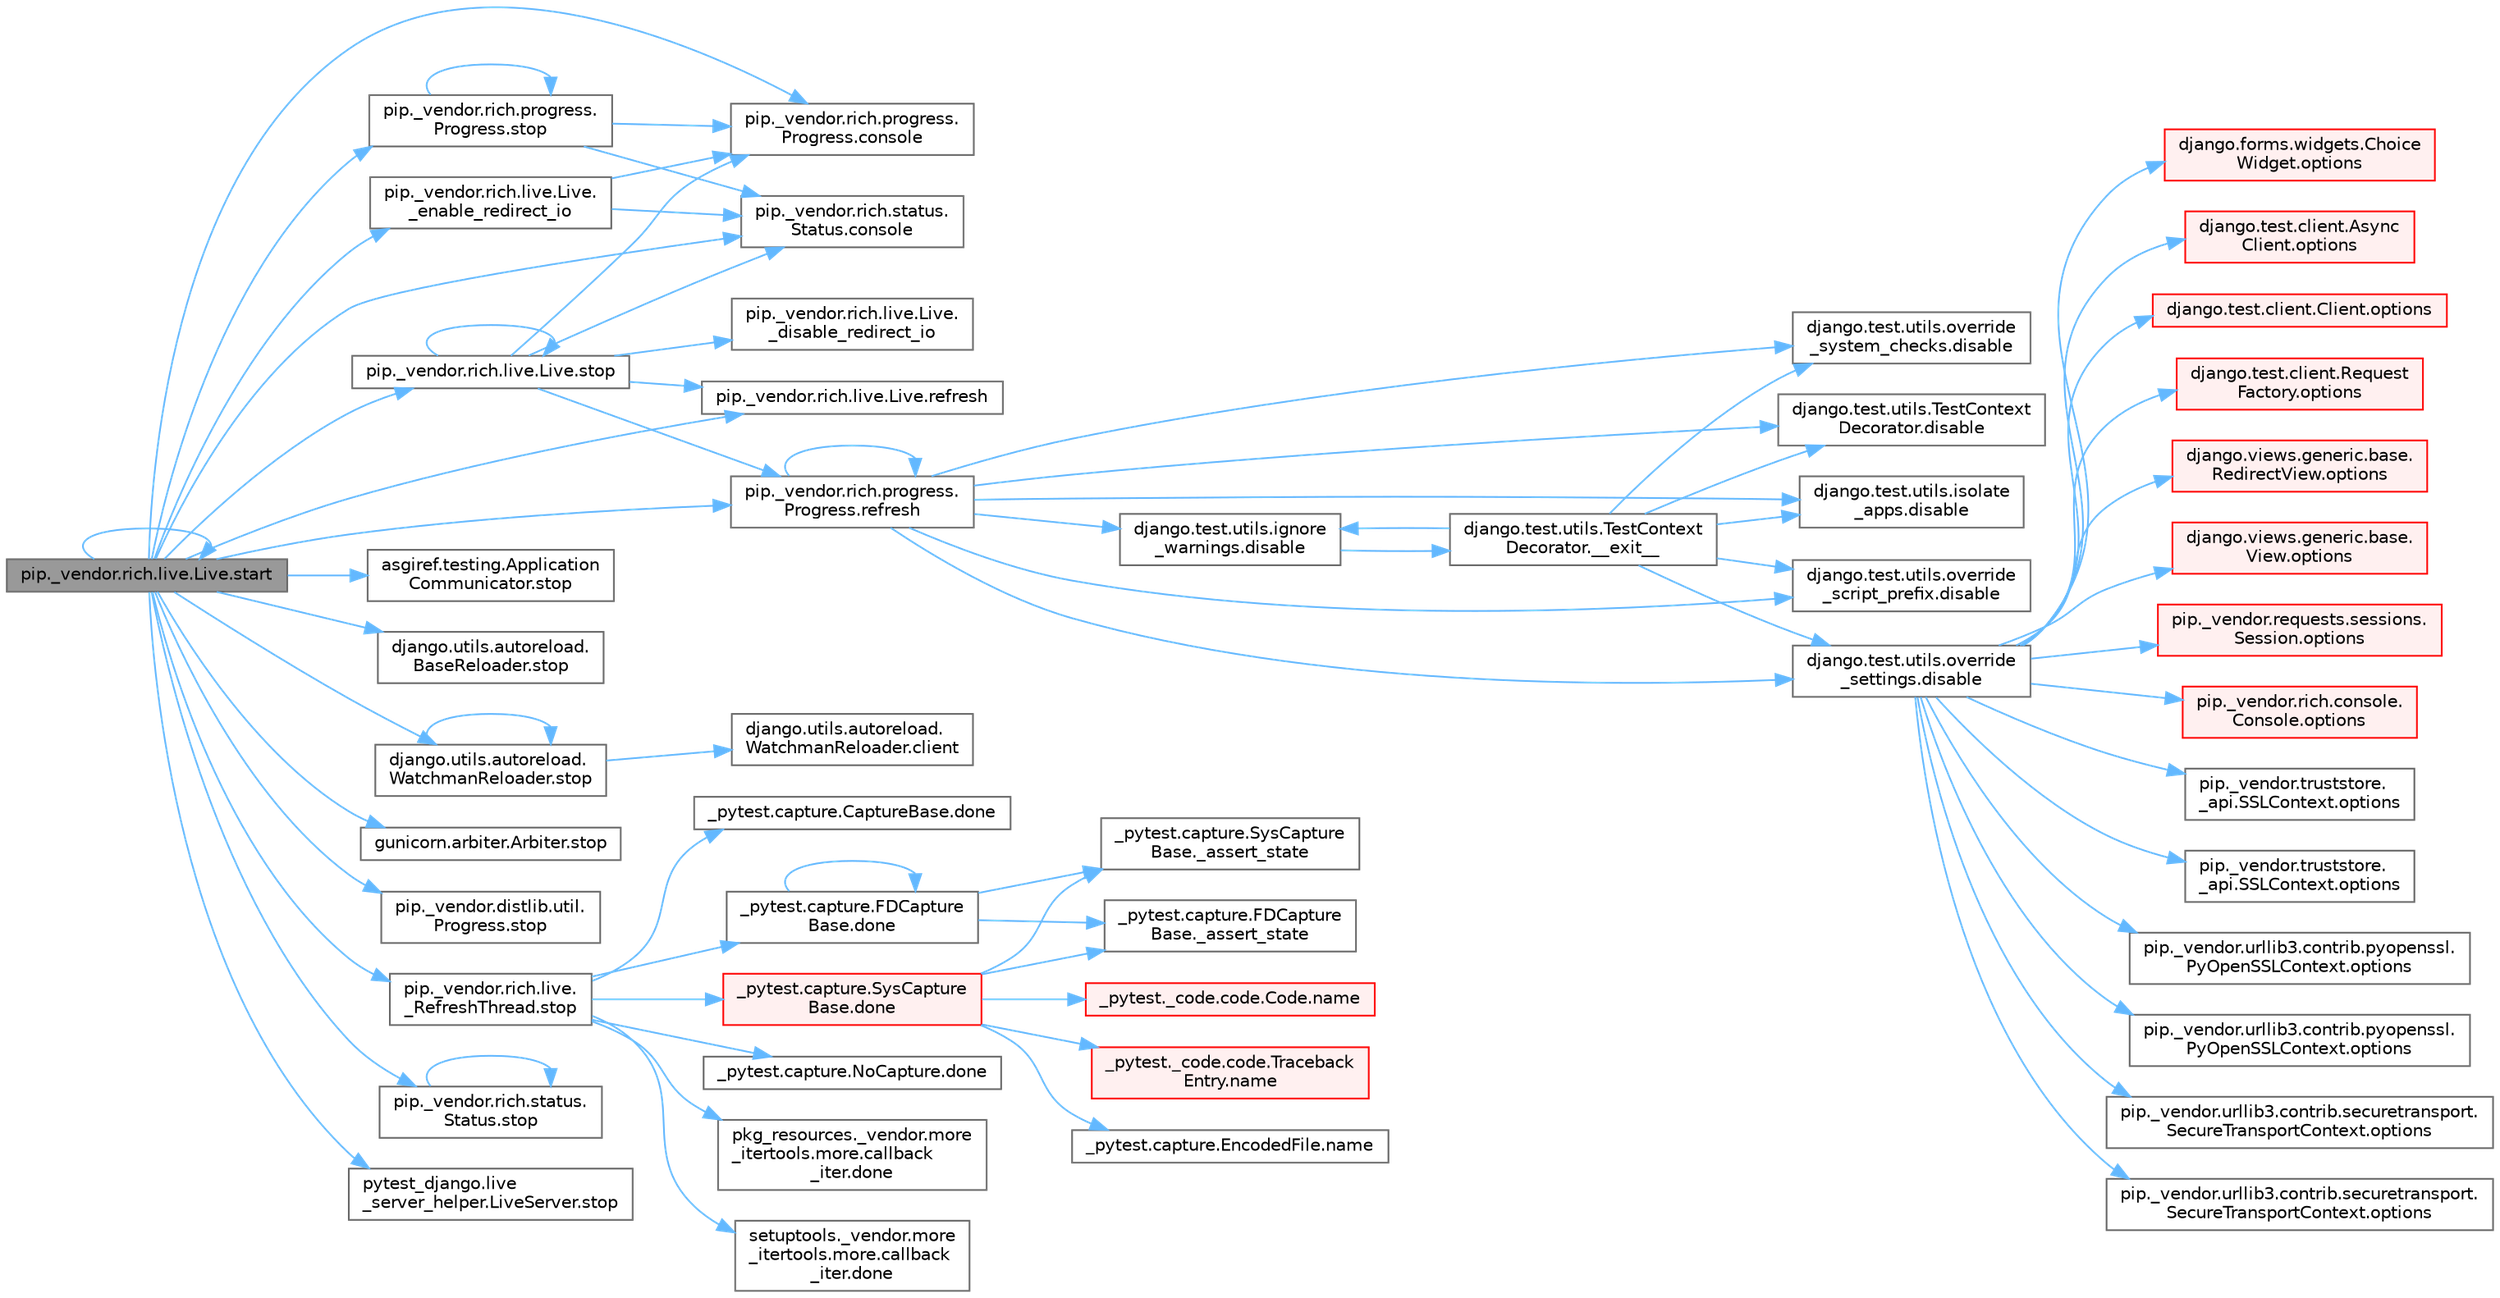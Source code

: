 digraph "pip._vendor.rich.live.Live.start"
{
 // LATEX_PDF_SIZE
  bgcolor="transparent";
  edge [fontname=Helvetica,fontsize=10,labelfontname=Helvetica,labelfontsize=10];
  node [fontname=Helvetica,fontsize=10,shape=box,height=0.2,width=0.4];
  rankdir="LR";
  Node1 [id="Node000001",label="pip._vendor.rich.live.Live.start",height=0.2,width=0.4,color="gray40", fillcolor="grey60", style="filled", fontcolor="black",tooltip=" "];
  Node1 -> Node2 [id="edge1_Node000001_Node000002",color="steelblue1",style="solid",tooltip=" "];
  Node2 [id="Node000002",label="pip._vendor.rich.live.Live.\l_enable_redirect_io",height=0.2,width=0.4,color="grey40", fillcolor="white", style="filled",URL="$classpip_1_1__vendor_1_1rich_1_1live_1_1_live.html#a2334e4a1ec212587b32673e625f01e98",tooltip=" "];
  Node2 -> Node3 [id="edge2_Node000002_Node000003",color="steelblue1",style="solid",tooltip=" "];
  Node3 [id="Node000003",label="pip._vendor.rich.progress.\lProgress.console",height=0.2,width=0.4,color="grey40", fillcolor="white", style="filled",URL="$classpip_1_1__vendor_1_1rich_1_1progress_1_1_progress.html#a305fb20d20396c0dd67ac80a28aa9a1d",tooltip=" "];
  Node2 -> Node4 [id="edge3_Node000002_Node000004",color="steelblue1",style="solid",tooltip=" "];
  Node4 [id="Node000004",label="pip._vendor.rich.status.\lStatus.console",height=0.2,width=0.4,color="grey40", fillcolor="white", style="filled",URL="$classpip_1_1__vendor_1_1rich_1_1status_1_1_status.html#ace3cadb1aad4de049f8c26fa9211e4f7",tooltip=" "];
  Node1 -> Node3 [id="edge4_Node000001_Node000003",color="steelblue1",style="solid",tooltip=" "];
  Node1 -> Node4 [id="edge5_Node000001_Node000004",color="steelblue1",style="solid",tooltip=" "];
  Node1 -> Node5 [id="edge6_Node000001_Node000005",color="steelblue1",style="solid",tooltip=" "];
  Node5 [id="Node000005",label="pip._vendor.rich.live.Live.refresh",height=0.2,width=0.4,color="grey40", fillcolor="white", style="filled",URL="$classpip_1_1__vendor_1_1rich_1_1live_1_1_live.html#a898af4f99a1ea11e331166c27c0c202b",tooltip=" "];
  Node1 -> Node6 [id="edge7_Node000001_Node000006",color="steelblue1",style="solid",tooltip=" "];
  Node6 [id="Node000006",label="pip._vendor.rich.progress.\lProgress.refresh",height=0.2,width=0.4,color="grey40", fillcolor="white", style="filled",URL="$classpip_1_1__vendor_1_1rich_1_1progress_1_1_progress.html#a88dcdf9d00bbfe350b6c4b23b5670579",tooltip=" "];
  Node6 -> Node7 [id="edge8_Node000006_Node000007",color="steelblue1",style="solid",tooltip=" "];
  Node7 [id="Node000007",label="django.test.utils.ignore\l_warnings.disable",height=0.2,width=0.4,color="grey40", fillcolor="white", style="filled",URL="$classdjango_1_1test_1_1utils_1_1ignore__warnings.html#af1e5bafbbda3277c2402f39db212ca5b",tooltip=" "];
  Node7 -> Node8 [id="edge9_Node000007_Node000008",color="steelblue1",style="solid",tooltip=" "];
  Node8 [id="Node000008",label="django.test.utils.TestContext\lDecorator.__exit__",height=0.2,width=0.4,color="grey40", fillcolor="white", style="filled",URL="$classdjango_1_1test_1_1utils_1_1_test_context_decorator.html#a8e3dbed618318d4b97eb5621ed5640f7",tooltip=" "];
  Node8 -> Node7 [id="edge10_Node000008_Node000007",color="steelblue1",style="solid",tooltip=" "];
  Node8 -> Node9 [id="edge11_Node000008_Node000009",color="steelblue1",style="solid",tooltip=" "];
  Node9 [id="Node000009",label="django.test.utils.isolate\l_apps.disable",height=0.2,width=0.4,color="grey40", fillcolor="white", style="filled",URL="$classdjango_1_1test_1_1utils_1_1isolate__apps.html#aa6e861e7fb291eb6a411ad1b678389ac",tooltip=" "];
  Node8 -> Node10 [id="edge12_Node000008_Node000010",color="steelblue1",style="solid",tooltip=" "];
  Node10 [id="Node000010",label="django.test.utils.override\l_script_prefix.disable",height=0.2,width=0.4,color="grey40", fillcolor="white", style="filled",URL="$classdjango_1_1test_1_1utils_1_1override__script__prefix.html#a4c4ae43c791a42ddb6ba29f52fa231b2",tooltip=" "];
  Node8 -> Node11 [id="edge13_Node000008_Node000011",color="steelblue1",style="solid",tooltip=" "];
  Node11 [id="Node000011",label="django.test.utils.override\l_settings.disable",height=0.2,width=0.4,color="grey40", fillcolor="white", style="filled",URL="$classdjango_1_1test_1_1utils_1_1override__settings.html#a3308964de996d3516f1122d5962fe8ba",tooltip=" "];
  Node11 -> Node12 [id="edge14_Node000011_Node000012",color="steelblue1",style="solid",tooltip=" "];
  Node12 [id="Node000012",label="django.forms.widgets.Choice\lWidget.options",height=0.2,width=0.4,color="red", fillcolor="#FFF0F0", style="filled",URL="$classdjango_1_1forms_1_1widgets_1_1_choice_widget.html#a8575b90386fc2027f38ea00133cef250",tooltip=" "];
  Node11 -> Node267 [id="edge15_Node000011_Node000267",color="steelblue1",style="solid",tooltip=" "];
  Node267 [id="Node000267",label="django.test.client.Async\lClient.options",height=0.2,width=0.4,color="red", fillcolor="#FFF0F0", style="filled",URL="$classdjango_1_1test_1_1client_1_1_async_client.html#a84509c6347cbc018e6335b924ec841a2",tooltip=" "];
  Node11 -> Node1464 [id="edge16_Node000011_Node001464",color="steelblue1",style="solid",tooltip=" "];
  Node1464 [id="Node001464",label="django.test.client.Client.options",height=0.2,width=0.4,color="red", fillcolor="#FFF0F0", style="filled",URL="$classdjango_1_1test_1_1client_1_1_client.html#a839ea6375ca2184b3b60550938b6824c",tooltip=" "];
  Node11 -> Node1466 [id="edge17_Node000011_Node001466",color="steelblue1",style="solid",tooltip=" "];
  Node1466 [id="Node001466",label="django.test.client.Request\lFactory.options",height=0.2,width=0.4,color="red", fillcolor="#FFF0F0", style="filled",URL="$classdjango_1_1test_1_1client_1_1_request_factory.html#a438a7e1be2437d680cd78d11dee77c54",tooltip=" "];
  Node11 -> Node1470 [id="edge18_Node000011_Node001470",color="steelblue1",style="solid",tooltip=" "];
  Node1470 [id="Node001470",label="django.views.generic.base.\lRedirectView.options",height=0.2,width=0.4,color="red", fillcolor="#FFF0F0", style="filled",URL="$classdjango_1_1views_1_1generic_1_1base_1_1_redirect_view.html#a444de156c79647344c987295c47a76e1",tooltip=" "];
  Node11 -> Node1658 [id="edge19_Node000011_Node001658",color="steelblue1",style="solid",tooltip=" "];
  Node1658 [id="Node001658",label="django.views.generic.base.\lView.options",height=0.2,width=0.4,color="red", fillcolor="#FFF0F0", style="filled",URL="$classdjango_1_1views_1_1generic_1_1base_1_1_view.html#a4d1dc440a5bae11bd7859d20ca9948e1",tooltip=" "];
  Node11 -> Node1661 [id="edge20_Node000011_Node001661",color="steelblue1",style="solid",tooltip=" "];
  Node1661 [id="Node001661",label="pip._vendor.requests.sessions.\lSession.options",height=0.2,width=0.4,color="red", fillcolor="#FFF0F0", style="filled",URL="$classpip_1_1__vendor_1_1requests_1_1sessions_1_1_session.html#a210270880f90521b3b3014748ecd87e9",tooltip=" "];
  Node11 -> Node1662 [id="edge21_Node000011_Node001662",color="steelblue1",style="solid",tooltip=" "];
  Node1662 [id="Node001662",label="pip._vendor.rich.console.\lConsole.options",height=0.2,width=0.4,color="red", fillcolor="#FFF0F0", style="filled",URL="$classpip_1_1__vendor_1_1rich_1_1console_1_1_console.html#a41c8efe30ea45a9a4a3f8c34c688fe00",tooltip=" "];
  Node11 -> Node1699 [id="edge22_Node000011_Node001699",color="steelblue1",style="solid",tooltip=" "];
  Node1699 [id="Node001699",label="pip._vendor.truststore.\l_api.SSLContext.options",height=0.2,width=0.4,color="grey40", fillcolor="white", style="filled",URL="$classpip_1_1__vendor_1_1truststore_1_1__api_1_1_s_s_l_context.html#a6755b8a82c0de77273744b73a826678d",tooltip=" "];
  Node11 -> Node1700 [id="edge23_Node000011_Node001700",color="steelblue1",style="solid",tooltip=" "];
  Node1700 [id="Node001700",label="pip._vendor.truststore.\l_api.SSLContext.options",height=0.2,width=0.4,color="grey40", fillcolor="white", style="filled",URL="$classpip_1_1__vendor_1_1truststore_1_1__api_1_1_s_s_l_context.html#a90bd5b81f087b6628b2f681ce6cffcd6",tooltip=" "];
  Node11 -> Node1701 [id="edge24_Node000011_Node001701",color="steelblue1",style="solid",tooltip=" "];
  Node1701 [id="Node001701",label="pip._vendor.urllib3.contrib.pyopenssl.\lPyOpenSSLContext.options",height=0.2,width=0.4,color="grey40", fillcolor="white", style="filled",URL="$classpip_1_1__vendor_1_1urllib3_1_1contrib_1_1pyopenssl_1_1_py_open_s_s_l_context.html#a3f539cc9d4b91d2fb90d7f8aef3810c1",tooltip=" "];
  Node11 -> Node1702 [id="edge25_Node000011_Node001702",color="steelblue1",style="solid",tooltip=" "];
  Node1702 [id="Node001702",label="pip._vendor.urllib3.contrib.pyopenssl.\lPyOpenSSLContext.options",height=0.2,width=0.4,color="grey40", fillcolor="white", style="filled",URL="$classpip_1_1__vendor_1_1urllib3_1_1contrib_1_1pyopenssl_1_1_py_open_s_s_l_context.html#a8475fc4f3e83d92654b066a9422908dc",tooltip=" "];
  Node11 -> Node1703 [id="edge26_Node000011_Node001703",color="steelblue1",style="solid",tooltip=" "];
  Node1703 [id="Node001703",label="pip._vendor.urllib3.contrib.securetransport.\lSecureTransportContext.options",height=0.2,width=0.4,color="grey40", fillcolor="white", style="filled",URL="$classpip_1_1__vendor_1_1urllib3_1_1contrib_1_1securetransport_1_1_secure_transport_context.html#ae19920941647ed0b43e0ed7d96e12457",tooltip=" "];
  Node11 -> Node1704 [id="edge27_Node000011_Node001704",color="steelblue1",style="solid",tooltip=" "];
  Node1704 [id="Node001704",label="pip._vendor.urllib3.contrib.securetransport.\lSecureTransportContext.options",height=0.2,width=0.4,color="grey40", fillcolor="white", style="filled",URL="$classpip_1_1__vendor_1_1urllib3_1_1contrib_1_1securetransport_1_1_secure_transport_context.html#acf6c1ec11ca09e30c9c70d7dc26afacd",tooltip=" "];
  Node8 -> Node3761 [id="edge28_Node000008_Node003761",color="steelblue1",style="solid",tooltip=" "];
  Node3761 [id="Node003761",label="django.test.utils.override\l_system_checks.disable",height=0.2,width=0.4,color="grey40", fillcolor="white", style="filled",URL="$classdjango_1_1test_1_1utils_1_1override__system__checks.html#a09c8d27c17f549e99207253090f4573d",tooltip=" "];
  Node8 -> Node3762 [id="edge29_Node000008_Node003762",color="steelblue1",style="solid",tooltip=" "];
  Node3762 [id="Node003762",label="django.test.utils.TestContext\lDecorator.disable",height=0.2,width=0.4,color="grey40", fillcolor="white", style="filled",URL="$classdjango_1_1test_1_1utils_1_1_test_context_decorator.html#a2dbf729a5c5bc9bbac2352fdfd11d64e",tooltip=" "];
  Node6 -> Node9 [id="edge30_Node000006_Node000009",color="steelblue1",style="solid",tooltip=" "];
  Node6 -> Node10 [id="edge31_Node000006_Node000010",color="steelblue1",style="solid",tooltip=" "];
  Node6 -> Node11 [id="edge32_Node000006_Node000011",color="steelblue1",style="solid",tooltip=" "];
  Node6 -> Node3761 [id="edge33_Node000006_Node003761",color="steelblue1",style="solid",tooltip=" "];
  Node6 -> Node3762 [id="edge34_Node000006_Node003762",color="steelblue1",style="solid",tooltip=" "];
  Node6 -> Node6 [id="edge35_Node000006_Node000006",color="steelblue1",style="solid",tooltip=" "];
  Node1 -> Node1 [id="edge36_Node000001_Node000001",color="steelblue1",style="solid",tooltip=" "];
  Node1 -> Node591 [id="edge37_Node000001_Node000591",color="steelblue1",style="solid",tooltip=" "];
  Node591 [id="Node000591",label="asgiref.testing.Application\lCommunicator.stop",height=0.2,width=0.4,color="grey40", fillcolor="white", style="filled",URL="$classasgiref_1_1testing_1_1_application_communicator.html#a09e3351f93043027db0ddb53bc6d4dfb",tooltip=" "];
  Node1 -> Node592 [id="edge38_Node000001_Node000592",color="steelblue1",style="solid",tooltip=" "];
  Node592 [id="Node000592",label="django.utils.autoreload.\lBaseReloader.stop",height=0.2,width=0.4,color="grey40", fillcolor="white", style="filled",URL="$classdjango_1_1utils_1_1autoreload_1_1_base_reloader.html#ac73bcf6fa32e3ef394bb7d34b02a8cc1",tooltip=" "];
  Node1 -> Node593 [id="edge39_Node000001_Node000593",color="steelblue1",style="solid",tooltip=" "];
  Node593 [id="Node000593",label="django.utils.autoreload.\lWatchmanReloader.stop",height=0.2,width=0.4,color="grey40", fillcolor="white", style="filled",URL="$classdjango_1_1utils_1_1autoreload_1_1_watchman_reloader.html#a5051e02a8e4aba49d0872956c4f01f59",tooltip=" "];
  Node593 -> Node594 [id="edge40_Node000593_Node000594",color="steelblue1",style="solid",tooltip=" "];
  Node594 [id="Node000594",label="django.utils.autoreload.\lWatchmanReloader.client",height=0.2,width=0.4,color="grey40", fillcolor="white", style="filled",URL="$classdjango_1_1utils_1_1autoreload_1_1_watchman_reloader.html#a6684dd5abaaa79b892242d19b7822bf3",tooltip=" "];
  Node593 -> Node593 [id="edge41_Node000593_Node000593",color="steelblue1",style="solid",tooltip=" "];
  Node1 -> Node595 [id="edge42_Node000001_Node000595",color="steelblue1",style="solid",tooltip=" "];
  Node595 [id="Node000595",label="gunicorn.arbiter.Arbiter.stop",height=0.2,width=0.4,color="grey40", fillcolor="white", style="filled",URL="$classgunicorn_1_1arbiter_1_1_arbiter.html#ae74ab6aff242c35523f53b0f75956815",tooltip=" "];
  Node1 -> Node596 [id="edge43_Node000001_Node000596",color="steelblue1",style="solid",tooltip=" "];
  Node596 [id="Node000596",label="pip._vendor.distlib.util.\lProgress.stop",height=0.2,width=0.4,color="grey40", fillcolor="white", style="filled",URL="$classpip_1_1__vendor_1_1distlib_1_1util_1_1_progress.html#a01bccebf0a834c5df7136f945d93b93f",tooltip=" "];
  Node1 -> Node597 [id="edge44_Node000001_Node000597",color="steelblue1",style="solid",tooltip=" "];
  Node597 [id="Node000597",label="pip._vendor.rich.live.\l_RefreshThread.stop",height=0.2,width=0.4,color="grey40", fillcolor="white", style="filled",URL="$classpip_1_1__vendor_1_1rich_1_1live_1_1___refresh_thread.html#ad3fb634a0cd48c8051ca33d2b9416c0b",tooltip=" "];
  Node597 -> Node598 [id="edge45_Node000597_Node000598",color="steelblue1",style="solid",tooltip=" "];
  Node598 [id="Node000598",label="_pytest.capture.CaptureBase.done",height=0.2,width=0.4,color="grey40", fillcolor="white", style="filled",URL="$class__pytest_1_1capture_1_1_capture_base.html#a252cc9ae56771a7c80f5541e1700cdab",tooltip=" "];
  Node597 -> Node599 [id="edge46_Node000597_Node000599",color="steelblue1",style="solid",tooltip=" "];
  Node599 [id="Node000599",label="_pytest.capture.FDCapture\lBase.done",height=0.2,width=0.4,color="grey40", fillcolor="white", style="filled",URL="$class__pytest_1_1capture_1_1_f_d_capture_base.html#a473d8ea6b05e2918222db2b4dc09bcb2",tooltip=" "];
  Node599 -> Node600 [id="edge47_Node000599_Node000600",color="steelblue1",style="solid",tooltip=" "];
  Node600 [id="Node000600",label="_pytest.capture.FDCapture\lBase._assert_state",height=0.2,width=0.4,color="grey40", fillcolor="white", style="filled",URL="$class__pytest_1_1capture_1_1_f_d_capture_base.html#a971704bfb89c0148c29c743bb0542c42",tooltip=" "];
  Node599 -> Node601 [id="edge48_Node000599_Node000601",color="steelblue1",style="solid",tooltip=" "];
  Node601 [id="Node000601",label="_pytest.capture.SysCapture\lBase._assert_state",height=0.2,width=0.4,color="grey40", fillcolor="white", style="filled",URL="$class__pytest_1_1capture_1_1_sys_capture_base.html#a293507aee8f3b635c10e6f40da524335",tooltip=" "];
  Node599 -> Node599 [id="edge49_Node000599_Node000599",color="steelblue1",style="solid",tooltip=" "];
  Node597 -> Node602 [id="edge50_Node000597_Node000602",color="steelblue1",style="solid",tooltip=" "];
  Node602 [id="Node000602",label="_pytest.capture.NoCapture.done",height=0.2,width=0.4,color="grey40", fillcolor="white", style="filled",URL="$class__pytest_1_1capture_1_1_no_capture.html#a0c9bf00bbb06e138c684e85f026dbc7c",tooltip=" "];
  Node597 -> Node603 [id="edge51_Node000597_Node000603",color="steelblue1",style="solid",tooltip=" "];
  Node603 [id="Node000603",label="_pytest.capture.SysCapture\lBase.done",height=0.2,width=0.4,color="red", fillcolor="#FFF0F0", style="filled",URL="$class__pytest_1_1capture_1_1_sys_capture_base.html#a49491ca614c69dea26f252feec0cba16",tooltip=" "];
  Node603 -> Node600 [id="edge52_Node000603_Node000600",color="steelblue1",style="solid",tooltip=" "];
  Node603 -> Node601 [id="edge53_Node000603_Node000601",color="steelblue1",style="solid",tooltip=" "];
  Node603 -> Node414 [id="edge54_Node000603_Node000414",color="steelblue1",style="solid",tooltip=" "];
  Node414 [id="Node000414",label="_pytest._code.code.Code.name",height=0.2,width=0.4,color="red", fillcolor="#FFF0F0", style="filled",URL="$class__pytest_1_1__code_1_1code_1_1_code.html#a1f3cbc53ca6df4a1bab12183694b6e78",tooltip=" "];
  Node603 -> Node415 [id="edge55_Node000603_Node000415",color="steelblue1",style="solid",tooltip=" "];
  Node415 [id="Node000415",label="_pytest._code.code.Traceback\lEntry.name",height=0.2,width=0.4,color="red", fillcolor="#FFF0F0", style="filled",URL="$class__pytest_1_1__code_1_1code_1_1_traceback_entry.html#a106b95c0753f41669fbfb8ee4c11ad3d",tooltip=" "];
  Node603 -> Node416 [id="edge56_Node000603_Node000416",color="steelblue1",style="solid",tooltip=" "];
  Node416 [id="Node000416",label="_pytest.capture.EncodedFile.name",height=0.2,width=0.4,color="grey40", fillcolor="white", style="filled",URL="$class__pytest_1_1capture_1_1_encoded_file.html#a738c73b5de21c7261d9e51f71e4f0397",tooltip=" "];
  Node597 -> Node1149 [id="edge57_Node000597_Node001149",color="steelblue1",style="solid",tooltip=" "];
  Node1149 [id="Node001149",label="pkg_resources._vendor.more\l_itertools.more.callback\l_iter.done",height=0.2,width=0.4,color="grey40", fillcolor="white", style="filled",URL="$classpkg__resources_1_1__vendor_1_1more__itertools_1_1more_1_1callback__iter.html#a2373b03227092a1744e35d752a94f1d1",tooltip=" "];
  Node597 -> Node1150 [id="edge58_Node000597_Node001150",color="steelblue1",style="solid",tooltip=" "];
  Node1150 [id="Node001150",label="setuptools._vendor.more\l_itertools.more.callback\l_iter.done",height=0.2,width=0.4,color="grey40", fillcolor="white", style="filled",URL="$classsetuptools_1_1__vendor_1_1more__itertools_1_1more_1_1callback__iter.html#a081241147cdf94c4bb9acda2fcb96713",tooltip=" "];
  Node1 -> Node2650 [id="edge59_Node000001_Node002650",color="steelblue1",style="solid",tooltip=" "];
  Node2650 [id="Node002650",label="pip._vendor.rich.live.Live.stop",height=0.2,width=0.4,color="grey40", fillcolor="white", style="filled",URL="$classpip_1_1__vendor_1_1rich_1_1live_1_1_live.html#a8b9a6fd11fa9b17db3cea3143e41fecc",tooltip=" "];
  Node2650 -> Node2651 [id="edge60_Node002650_Node002651",color="steelblue1",style="solid",tooltip=" "];
  Node2651 [id="Node002651",label="pip._vendor.rich.live.Live.\l_disable_redirect_io",height=0.2,width=0.4,color="grey40", fillcolor="white", style="filled",URL="$classpip_1_1__vendor_1_1rich_1_1live_1_1_live.html#abd1c99bedb1776d5e597794030204916",tooltip=" "];
  Node2650 -> Node3 [id="edge61_Node002650_Node000003",color="steelblue1",style="solid",tooltip=" "];
  Node2650 -> Node4 [id="edge62_Node002650_Node000004",color="steelblue1",style="solid",tooltip=" "];
  Node2650 -> Node5 [id="edge63_Node002650_Node000005",color="steelblue1",style="solid",tooltip=" "];
  Node2650 -> Node6 [id="edge64_Node002650_Node000006",color="steelblue1",style="solid",tooltip=" "];
  Node2650 -> Node2650 [id="edge65_Node002650_Node002650",color="steelblue1",style="solid",tooltip=" "];
  Node1 -> Node2652 [id="edge66_Node000001_Node002652",color="steelblue1",style="solid",tooltip=" "];
  Node2652 [id="Node002652",label="pip._vendor.rich.progress.\lProgress.stop",height=0.2,width=0.4,color="grey40", fillcolor="white", style="filled",URL="$classpip_1_1__vendor_1_1rich_1_1progress_1_1_progress.html#aefe7da637097c7b458471bb31f072047",tooltip=" "];
  Node2652 -> Node3 [id="edge67_Node002652_Node000003",color="steelblue1",style="solid",tooltip=" "];
  Node2652 -> Node4 [id="edge68_Node002652_Node000004",color="steelblue1",style="solid",tooltip=" "];
  Node2652 -> Node2652 [id="edge69_Node002652_Node002652",color="steelblue1",style="solid",tooltip=" "];
  Node1 -> Node2653 [id="edge70_Node000001_Node002653",color="steelblue1",style="solid",tooltip=" "];
  Node2653 [id="Node002653",label="pip._vendor.rich.status.\lStatus.stop",height=0.2,width=0.4,color="grey40", fillcolor="white", style="filled",URL="$classpip_1_1__vendor_1_1rich_1_1status_1_1_status.html#a50c52a9a76f5f42ef690cfddbc277527",tooltip=" "];
  Node2653 -> Node2653 [id="edge71_Node002653_Node002653",color="steelblue1",style="solid",tooltip=" "];
  Node1 -> Node2654 [id="edge72_Node000001_Node002654",color="steelblue1",style="solid",tooltip=" "];
  Node2654 [id="Node002654",label="pytest_django.live\l_server_helper.LiveServer.stop",height=0.2,width=0.4,color="grey40", fillcolor="white", style="filled",URL="$classpytest__django_1_1live__server__helper_1_1_live_server.html#ae07b68216243a7026bea7621666f8317",tooltip=" "];
}
